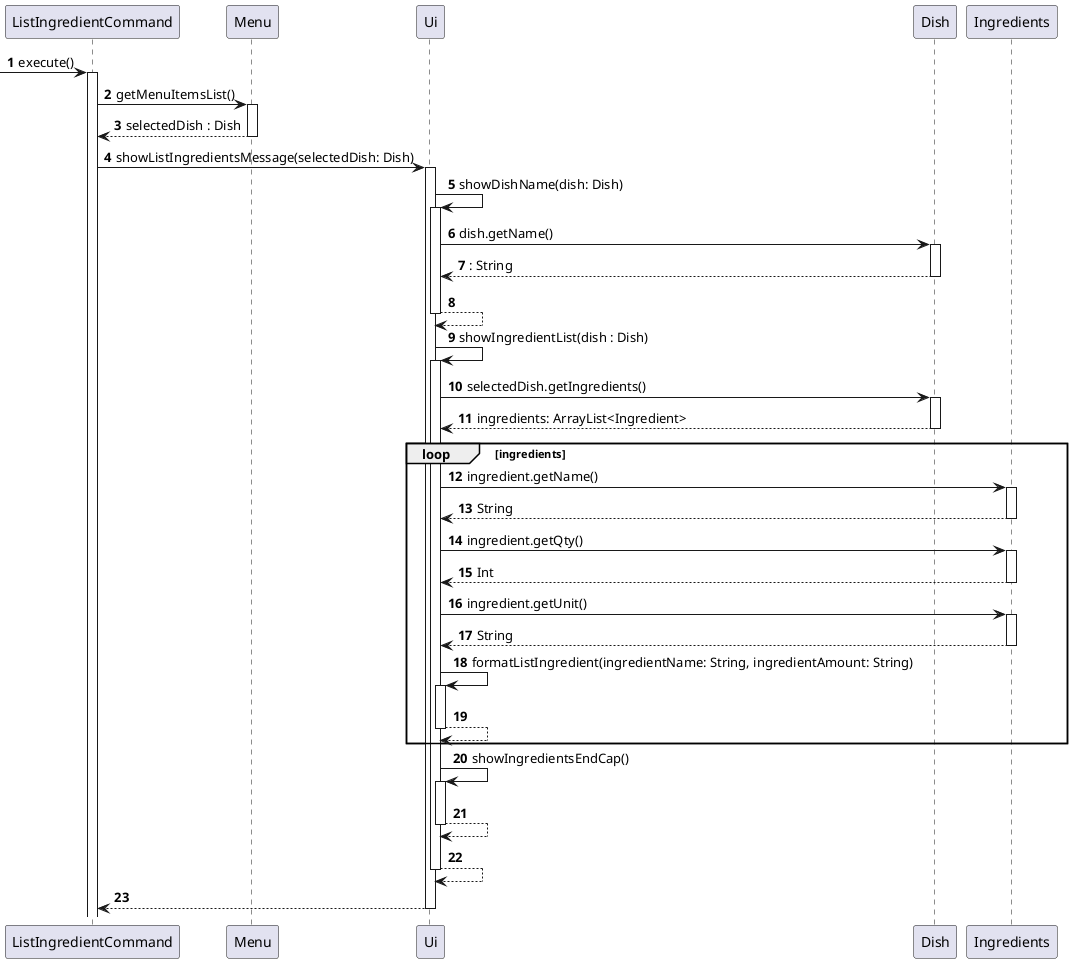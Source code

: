 @startuml
!define COMMAND class ListIngredientCommand
!define UI class Ui
!define MENU class Menu
!define DISH class Dish
!define PARSER class Parser

autonumber

 -> ListIngredientCommand: execute()

activate ListIngredientCommand
ListIngredientCommand -> Menu : getMenuItemsList()
activate Menu
Menu --> ListIngredientCommand: selectedDish : Dish
deactivate Menu

ListIngredientCommand -> Ui : showListIngredientsMessage(selectedDish: Dish)
activate Ui

Ui -> Ui : showDishName(dish: Dish)
activate Ui
Ui -> Dish : dish.getName()
activate Dish
return : String
return

Ui -> Ui : showIngredientList(dish : Dish)
activate Ui

Ui -> Dish : selectedDish.getIngredients()
activate Dish
return ingredients: ArrayList<Ingredient>



loop ingredients
Ui -> Ingredients: ingredient.getName()
activate Ingredients
Ingredients --> Ui :String
deactivate Ingredients
Ui -> Ingredients: ingredient.getQty()
activate Ingredients
Ingredients --> Ui :Int
deactivate Ingredients
Ui -> Ingredients: ingredient.getUnit()
activate Ingredients
Ingredients --> Ui :String
deactivate Ingredients
Ui -> Ui : formatListIngredient(ingredientName: String, ingredientAmount: String)
activate Ui
return
end loop

Ui -> Ui: showIngredientsEndCap()
activate Ui
return
return
return

@enduml